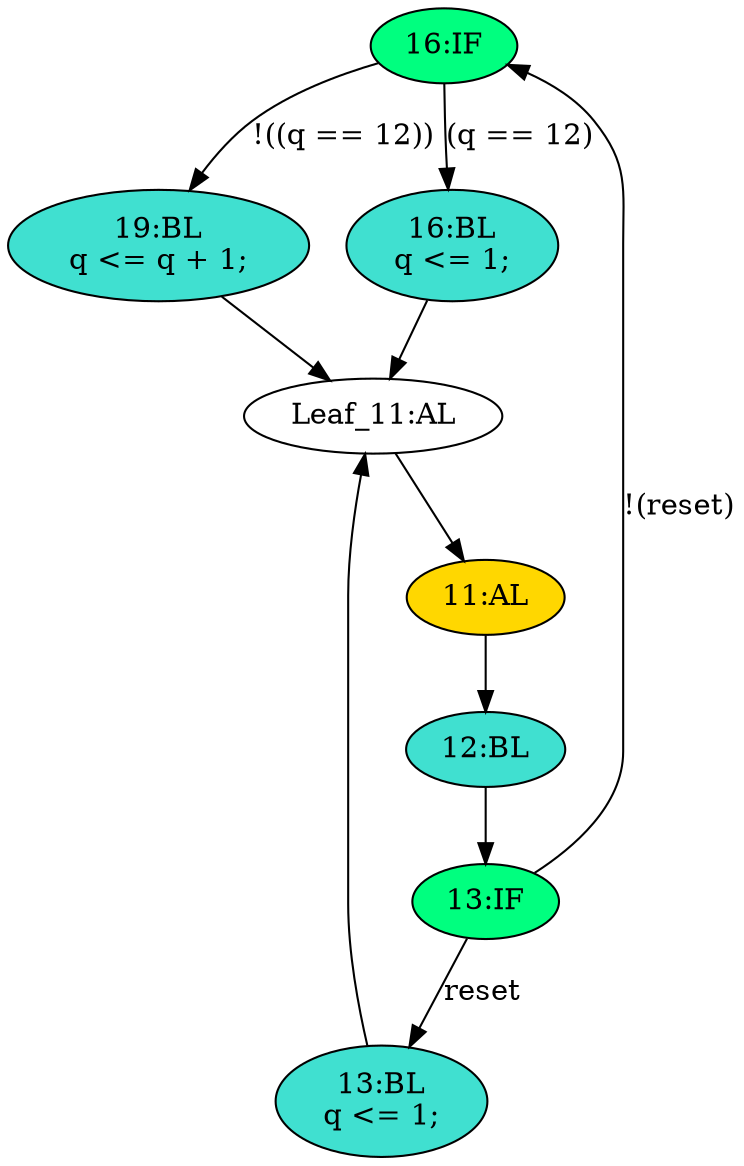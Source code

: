 strict digraph "compose( ,  )" {
	node [label="\N"];
	"16:IF"	[ast="<pyverilog.vparser.ast.IfStatement object at 0x7fceabc63210>",
		fillcolor=springgreen,
		label="16:IF",
		statements="[]",
		style=filled,
		typ=IfStatement];
	"19:BL"	[ast="<pyverilog.vparser.ast.Block object at 0x7fceab9cee90>",
		fillcolor=turquoise,
		label="19:BL
q <= q + 1;",
		statements="[<pyverilog.vparser.ast.NonblockingSubstitution object at 0x7fceabc71550>]",
		style=filled,
		typ=Block];
	"16:IF" -> "19:BL"	[cond="['q']",
		label="!((q == 12))",
		lineno=16];
	"16:BL"	[ast="<pyverilog.vparser.ast.Block object at 0x7fceabc633d0>",
		fillcolor=turquoise,
		label="16:BL
q <= 1;",
		statements="[<pyverilog.vparser.ast.NonblockingSubstitution object at 0x7fceabc63890>]",
		style=filled,
		typ=Block];
	"16:IF" -> "16:BL"	[cond="['q']",
		label="(q == 12)",
		lineno=16];
	"Leaf_11:AL"	[def_var="['q']",
		label="Leaf_11:AL"];
	"19:BL" -> "Leaf_11:AL"	[cond="[]",
		lineno=None];
	"13:IF"	[ast="<pyverilog.vparser.ast.IfStatement object at 0x7fceabc77090>",
		fillcolor=springgreen,
		label="13:IF",
		statements="[]",
		style=filled,
		typ=IfStatement];
	"13:IF" -> "16:IF"	[cond="['reset']",
		label="!(reset)",
		lineno=13];
	"13:BL"	[ast="<pyverilog.vparser.ast.Block object at 0x7fceabcf5e10>",
		fillcolor=turquoise,
		label="13:BL
q <= 1;",
		statements="[<pyverilog.vparser.ast.NonblockingSubstitution object at 0x7fceabc77390>]",
		style=filled,
		typ=Block];
	"13:IF" -> "13:BL"	[cond="['reset']",
		label=reset,
		lineno=13];
	"11:AL"	[ast="<pyverilog.vparser.ast.Always object at 0x7fceabcf5f10>",
		clk_sens=True,
		fillcolor=gold,
		label="11:AL",
		sens="['clk']",
		statements="[]",
		style=filled,
		typ=Always,
		use_var="['reset', 'q']"];
	"Leaf_11:AL" -> "11:AL";
	"13:BL" -> "Leaf_11:AL"	[cond="[]",
		lineno=None];
	"12:BL"	[ast="<pyverilog.vparser.ast.Block object at 0x7fceabcf5690>",
		fillcolor=turquoise,
		label="12:BL",
		statements="[]",
		style=filled,
		typ=Block];
	"12:BL" -> "13:IF"	[cond="[]",
		lineno=None];
	"11:AL" -> "12:BL"	[cond="[]",
		lineno=None];
	"16:BL" -> "Leaf_11:AL"	[cond="[]",
		lineno=None];
}
